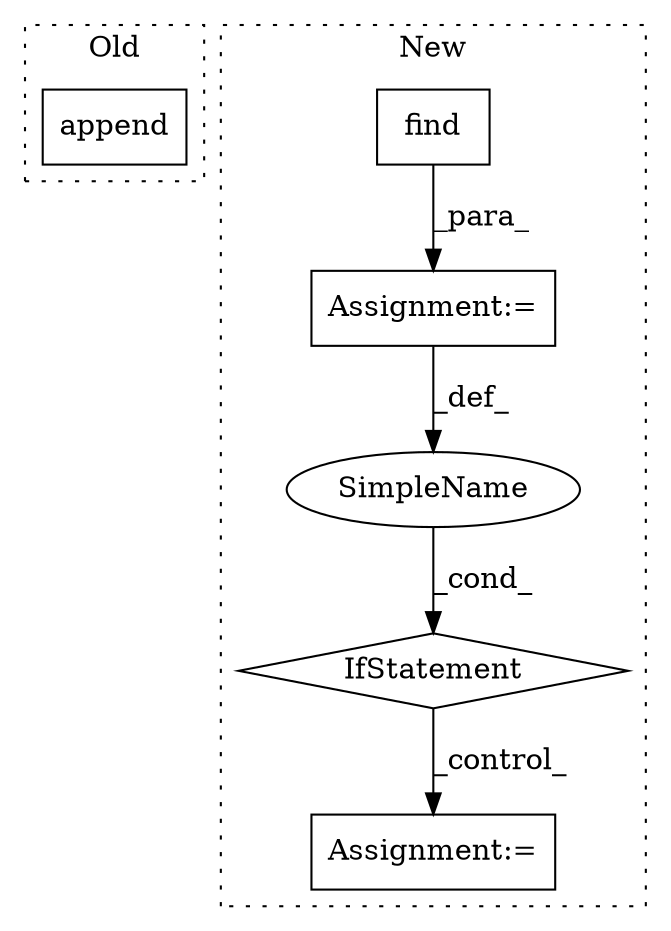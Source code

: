 digraph G {
subgraph cluster0 {
1 [label="append" a="32" s="2785,2824" l="7,1" shape="box"];
label = "Old";
style="dotted";
}
subgraph cluster1 {
2 [label="find" a="32" s="3014,3020" l="5,1" shape="box"];
3 [label="Assignment:=" a="7" s="3003" l="1" shape="box"];
4 [label="IfStatement" a="25" s="3031,3051" l="4,2" shape="diamond"];
5 [label="SimpleName" a="42" s="" l="" shape="ellipse"];
6 [label="Assignment:=" a="7" s="3074" l="1" shape="box"];
label = "New";
style="dotted";
}
2 -> 3 [label="_para_"];
3 -> 5 [label="_def_"];
4 -> 6 [label="_control_"];
5 -> 4 [label="_cond_"];
}
